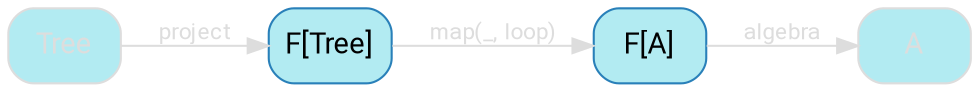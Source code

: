digraph {
    bgcolor=transparent
    splines=false
    rankdir=LR

    // Default theme: disabled
    node[shape="rectangle" style="rounded,filled" color="#dddddd" fillcolor="#b2ebf2" fontcolor="#dddddd" fontname="Segoe UI,Roboto,Helvetica,Arial,sans-serif"]
    edge [color="#dddddd" fontcolor="#dddddd" fontname="Segoe UI,Roboto,Helvetica,Arial,sans-serif" fontsize=11]

    ListFList[label="F[Tree]" color="#2980B9" fillcolor="#b2ebf2" fontcolor="#000000"]
    ListFA[label="F[A]" color="#2980B9" fillcolor="#b2ebf2" fontcolor="#000000"]
    B[label=Tree]

    B         -> ListFList [label=project]
    ListFList -> ListFA[label="map(_, loop)"]
    ListFA    -> A [label=algebra]
}
